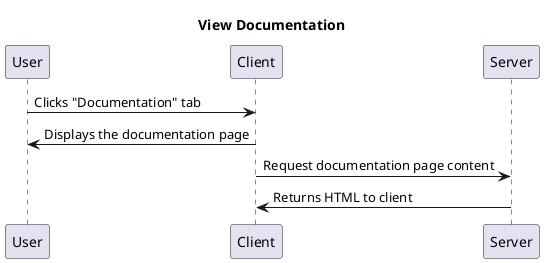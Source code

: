 @startuml
Participant User
Participant Client
Participant Server

title View Documentation

User->Client: Clicks "Documentation" tab
Client->User: Displays the documentation page

Client->Server: Request documentation page content
Server->Client: Returns HTML to client
@enduml